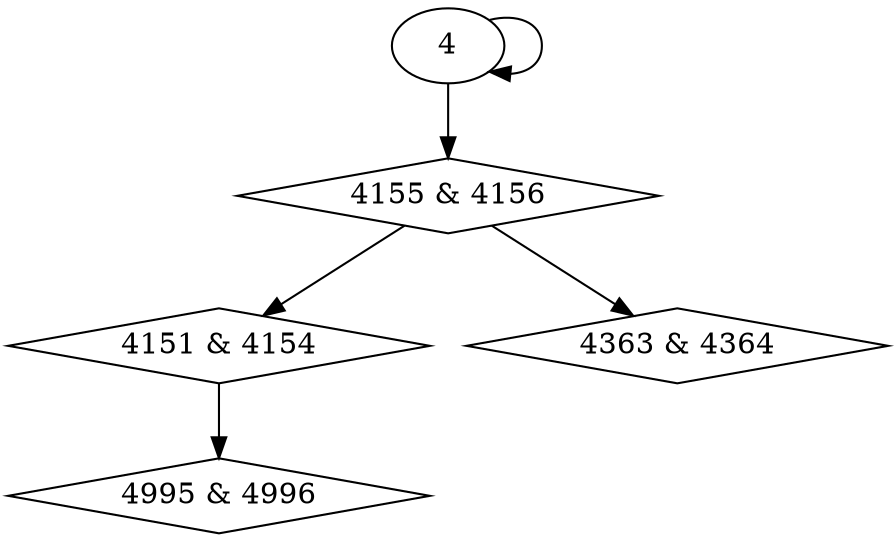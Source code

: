 digraph {
0 [label = "4151 & 4154", shape = diamond];
1 [label = "4155 & 4156", shape = diamond];
2 [label = "4363 & 4364", shape = diamond];
3 [label = "4995 & 4996", shape = diamond];
1 -> 0;
4 -> 1;
1 -> 2;
0 -> 3;
4 -> 4;
}
